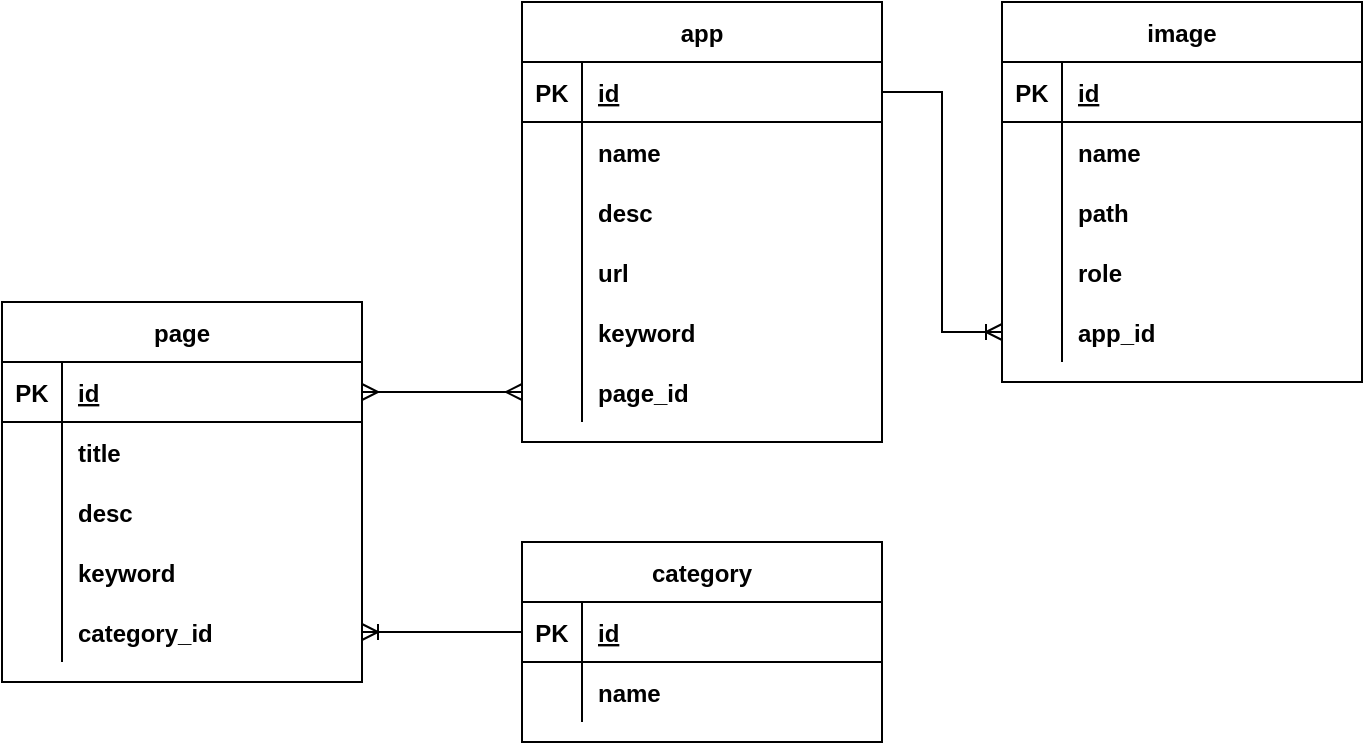 <mxfile version="20.3.2" type="github">
  <diagram id="7qVolAu0emkjg2DUg5nw" name="Page-1">
    <mxGraphModel dx="1037" dy="539" grid="1" gridSize="10" guides="1" tooltips="1" connect="1" arrows="1" fold="1" page="1" pageScale="1" pageWidth="850" pageHeight="1100" math="0" shadow="0">
      <root>
        <mxCell id="0" />
        <mxCell id="1" parent="0" />
        <mxCell id="laU-9Kj0sR60QhXI_DqI-1" value="page" style="shape=table;startSize=30;container=1;collapsible=1;childLayout=tableLayout;fixedRows=1;rowLines=0;fontStyle=1;align=center;resizeLast=1;" parent="1" vertex="1">
          <mxGeometry x="40" y="360" width="180" height="190" as="geometry" />
        </mxCell>
        <mxCell id="laU-9Kj0sR60QhXI_DqI-2" value="" style="shape=tableRow;horizontal=0;startSize=0;swimlaneHead=0;swimlaneBody=0;fillColor=none;collapsible=0;dropTarget=0;points=[[0,0.5],[1,0.5]];portConstraint=eastwest;top=0;left=0;right=0;bottom=1;" parent="laU-9Kj0sR60QhXI_DqI-1" vertex="1">
          <mxGeometry y="30" width="180" height="30" as="geometry" />
        </mxCell>
        <mxCell id="laU-9Kj0sR60QhXI_DqI-3" value="PK" style="shape=partialRectangle;connectable=0;fillColor=none;top=0;left=0;bottom=0;right=0;fontStyle=1;overflow=hidden;" parent="laU-9Kj0sR60QhXI_DqI-2" vertex="1">
          <mxGeometry width="30" height="30" as="geometry">
            <mxRectangle width="30" height="30" as="alternateBounds" />
          </mxGeometry>
        </mxCell>
        <mxCell id="laU-9Kj0sR60QhXI_DqI-4" value="id" style="shape=partialRectangle;connectable=0;fillColor=none;top=0;left=0;bottom=0;right=0;align=left;spacingLeft=6;fontStyle=5;overflow=hidden;" parent="laU-9Kj0sR60QhXI_DqI-2" vertex="1">
          <mxGeometry x="30" width="150" height="30" as="geometry">
            <mxRectangle width="150" height="30" as="alternateBounds" />
          </mxGeometry>
        </mxCell>
        <mxCell id="laU-9Kj0sR60QhXI_DqI-5" value="" style="shape=tableRow;horizontal=0;startSize=0;swimlaneHead=0;swimlaneBody=0;fillColor=none;collapsible=0;dropTarget=0;points=[[0,0.5],[1,0.5]];portConstraint=eastwest;top=0;left=0;right=0;bottom=0;" parent="laU-9Kj0sR60QhXI_DqI-1" vertex="1">
          <mxGeometry y="60" width="180" height="30" as="geometry" />
        </mxCell>
        <mxCell id="laU-9Kj0sR60QhXI_DqI-6" value="" style="shape=partialRectangle;connectable=0;fillColor=none;top=0;left=0;bottom=0;right=0;editable=1;overflow=hidden;" parent="laU-9Kj0sR60QhXI_DqI-5" vertex="1">
          <mxGeometry width="30" height="30" as="geometry">
            <mxRectangle width="30" height="30" as="alternateBounds" />
          </mxGeometry>
        </mxCell>
        <mxCell id="laU-9Kj0sR60QhXI_DqI-7" value="title" style="shape=partialRectangle;connectable=0;fillColor=none;top=0;left=0;bottom=0;right=0;align=left;spacingLeft=6;overflow=hidden;fontStyle=1" parent="laU-9Kj0sR60QhXI_DqI-5" vertex="1">
          <mxGeometry x="30" width="150" height="30" as="geometry">
            <mxRectangle width="150" height="30" as="alternateBounds" />
          </mxGeometry>
        </mxCell>
        <mxCell id="laU-9Kj0sR60QhXI_DqI-41" value="" style="shape=tableRow;horizontal=0;startSize=0;swimlaneHead=0;swimlaneBody=0;fillColor=none;collapsible=0;dropTarget=0;points=[[0,0.5],[1,0.5]];portConstraint=eastwest;top=0;left=0;right=0;bottom=0;" parent="laU-9Kj0sR60QhXI_DqI-1" vertex="1">
          <mxGeometry y="90" width="180" height="30" as="geometry" />
        </mxCell>
        <mxCell id="laU-9Kj0sR60QhXI_DqI-42" value="" style="shape=partialRectangle;connectable=0;fillColor=none;top=0;left=0;bottom=0;right=0;editable=1;overflow=hidden;" parent="laU-9Kj0sR60QhXI_DqI-41" vertex="1">
          <mxGeometry width="30" height="30" as="geometry">
            <mxRectangle width="30" height="30" as="alternateBounds" />
          </mxGeometry>
        </mxCell>
        <mxCell id="laU-9Kj0sR60QhXI_DqI-43" value="desc" style="shape=partialRectangle;connectable=0;fillColor=none;top=0;left=0;bottom=0;right=0;align=left;spacingLeft=6;overflow=hidden;fontStyle=1" parent="laU-9Kj0sR60QhXI_DqI-41" vertex="1">
          <mxGeometry x="30" width="150" height="30" as="geometry">
            <mxRectangle width="150" height="30" as="alternateBounds" />
          </mxGeometry>
        </mxCell>
        <mxCell id="laU-9Kj0sR60QhXI_DqI-44" value="" style="shape=tableRow;horizontal=0;startSize=0;swimlaneHead=0;swimlaneBody=0;fillColor=none;collapsible=0;dropTarget=0;points=[[0,0.5],[1,0.5]];portConstraint=eastwest;top=0;left=0;right=0;bottom=0;" parent="laU-9Kj0sR60QhXI_DqI-1" vertex="1">
          <mxGeometry y="120" width="180" height="30" as="geometry" />
        </mxCell>
        <mxCell id="laU-9Kj0sR60QhXI_DqI-45" value="" style="shape=partialRectangle;connectable=0;fillColor=none;top=0;left=0;bottom=0;right=0;editable=1;overflow=hidden;" parent="laU-9Kj0sR60QhXI_DqI-44" vertex="1">
          <mxGeometry width="30" height="30" as="geometry">
            <mxRectangle width="30" height="30" as="alternateBounds" />
          </mxGeometry>
        </mxCell>
        <mxCell id="laU-9Kj0sR60QhXI_DqI-46" value="keyword" style="shape=partialRectangle;connectable=0;fillColor=none;top=0;left=0;bottom=0;right=0;align=left;spacingLeft=6;overflow=hidden;fontStyle=1" parent="laU-9Kj0sR60QhXI_DqI-44" vertex="1">
          <mxGeometry x="30" width="150" height="30" as="geometry">
            <mxRectangle width="150" height="30" as="alternateBounds" />
          </mxGeometry>
        </mxCell>
        <mxCell id="laU-9Kj0sR60QhXI_DqI-8" value="" style="shape=tableRow;horizontal=0;startSize=0;swimlaneHead=0;swimlaneBody=0;fillColor=none;collapsible=0;dropTarget=0;points=[[0,0.5],[1,0.5]];portConstraint=eastwest;top=0;left=0;right=0;bottom=0;" parent="laU-9Kj0sR60QhXI_DqI-1" vertex="1">
          <mxGeometry y="150" width="180" height="30" as="geometry" />
        </mxCell>
        <mxCell id="laU-9Kj0sR60QhXI_DqI-9" value="" style="shape=partialRectangle;connectable=0;fillColor=none;top=0;left=0;bottom=0;right=0;editable=1;overflow=hidden;" parent="laU-9Kj0sR60QhXI_DqI-8" vertex="1">
          <mxGeometry width="30" height="30" as="geometry">
            <mxRectangle width="30" height="30" as="alternateBounds" />
          </mxGeometry>
        </mxCell>
        <mxCell id="laU-9Kj0sR60QhXI_DqI-10" value="category_id" style="shape=partialRectangle;connectable=0;fillColor=none;top=0;left=0;bottom=0;right=0;align=left;spacingLeft=6;overflow=hidden;fontStyle=1" parent="laU-9Kj0sR60QhXI_DqI-8" vertex="1">
          <mxGeometry x="30" width="150" height="30" as="geometry">
            <mxRectangle width="150" height="30" as="alternateBounds" />
          </mxGeometry>
        </mxCell>
        <mxCell id="laU-9Kj0sR60QhXI_DqI-14" value="category" style="shape=table;startSize=30;container=1;collapsible=1;childLayout=tableLayout;fixedRows=1;rowLines=0;fontStyle=1;align=center;resizeLast=1;" parent="1" vertex="1">
          <mxGeometry x="300" y="480" width="180" height="100" as="geometry" />
        </mxCell>
        <mxCell id="laU-9Kj0sR60QhXI_DqI-15" value="" style="shape=tableRow;horizontal=0;startSize=0;swimlaneHead=0;swimlaneBody=0;fillColor=none;collapsible=0;dropTarget=0;points=[[0,0.5],[1,0.5]];portConstraint=eastwest;top=0;left=0;right=0;bottom=1;" parent="laU-9Kj0sR60QhXI_DqI-14" vertex="1">
          <mxGeometry y="30" width="180" height="30" as="geometry" />
        </mxCell>
        <mxCell id="laU-9Kj0sR60QhXI_DqI-16" value="PK" style="shape=partialRectangle;connectable=0;fillColor=none;top=0;left=0;bottom=0;right=0;fontStyle=1;overflow=hidden;" parent="laU-9Kj0sR60QhXI_DqI-15" vertex="1">
          <mxGeometry width="30" height="30" as="geometry">
            <mxRectangle width="30" height="30" as="alternateBounds" />
          </mxGeometry>
        </mxCell>
        <mxCell id="laU-9Kj0sR60QhXI_DqI-17" value="id" style="shape=partialRectangle;connectable=0;fillColor=none;top=0;left=0;bottom=0;right=0;align=left;spacingLeft=6;fontStyle=5;overflow=hidden;" parent="laU-9Kj0sR60QhXI_DqI-15" vertex="1">
          <mxGeometry x="30" width="150" height="30" as="geometry">
            <mxRectangle width="150" height="30" as="alternateBounds" />
          </mxGeometry>
        </mxCell>
        <mxCell id="laU-9Kj0sR60QhXI_DqI-18" value="" style="shape=tableRow;horizontal=0;startSize=0;swimlaneHead=0;swimlaneBody=0;fillColor=none;collapsible=0;dropTarget=0;points=[[0,0.5],[1,0.5]];portConstraint=eastwest;top=0;left=0;right=0;bottom=0;" parent="laU-9Kj0sR60QhXI_DqI-14" vertex="1">
          <mxGeometry y="60" width="180" height="30" as="geometry" />
        </mxCell>
        <mxCell id="laU-9Kj0sR60QhXI_DqI-19" value="" style="shape=partialRectangle;connectable=0;fillColor=none;top=0;left=0;bottom=0;right=0;editable=1;overflow=hidden;" parent="laU-9Kj0sR60QhXI_DqI-18" vertex="1">
          <mxGeometry width="30" height="30" as="geometry">
            <mxRectangle width="30" height="30" as="alternateBounds" />
          </mxGeometry>
        </mxCell>
        <mxCell id="laU-9Kj0sR60QhXI_DqI-20" value="name" style="shape=partialRectangle;connectable=0;fillColor=none;top=0;left=0;bottom=0;right=0;align=left;spacingLeft=6;overflow=hidden;fontStyle=1" parent="laU-9Kj0sR60QhXI_DqI-18" vertex="1">
          <mxGeometry x="30" width="150" height="30" as="geometry">
            <mxRectangle width="150" height="30" as="alternateBounds" />
          </mxGeometry>
        </mxCell>
        <mxCell id="laU-9Kj0sR60QhXI_DqI-27" value="" style="edgeStyle=entityRelationEdgeStyle;fontSize=12;html=1;endArrow=ERoneToMany;rounded=0;entryX=1;entryY=0.5;entryDx=0;entryDy=0;exitX=0;exitY=0.5;exitDx=0;exitDy=0;" parent="1" source="laU-9Kj0sR60QhXI_DqI-15" target="laU-9Kj0sR60QhXI_DqI-8" edge="1">
          <mxGeometry width="100" height="100" relative="1" as="geometry">
            <mxPoint x="290" y="490" as="sourcePoint" />
            <mxPoint x="500" y="440" as="targetPoint" />
          </mxGeometry>
        </mxCell>
        <mxCell id="laU-9Kj0sR60QhXI_DqI-28" value="app" style="shape=table;startSize=30;container=1;collapsible=1;childLayout=tableLayout;fixedRows=1;rowLines=0;fontStyle=1;align=center;resizeLast=1;" parent="1" vertex="1">
          <mxGeometry x="300" y="210" width="180" height="220" as="geometry" />
        </mxCell>
        <mxCell id="laU-9Kj0sR60QhXI_DqI-29" value="" style="shape=tableRow;horizontal=0;startSize=0;swimlaneHead=0;swimlaneBody=0;fillColor=none;collapsible=0;dropTarget=0;points=[[0,0.5],[1,0.5]];portConstraint=eastwest;top=0;left=0;right=0;bottom=1;" parent="laU-9Kj0sR60QhXI_DqI-28" vertex="1">
          <mxGeometry y="30" width="180" height="30" as="geometry" />
        </mxCell>
        <mxCell id="laU-9Kj0sR60QhXI_DqI-30" value="PK" style="shape=partialRectangle;connectable=0;fillColor=none;top=0;left=0;bottom=0;right=0;fontStyle=1;overflow=hidden;" parent="laU-9Kj0sR60QhXI_DqI-29" vertex="1">
          <mxGeometry width="30" height="30" as="geometry">
            <mxRectangle width="30" height="30" as="alternateBounds" />
          </mxGeometry>
        </mxCell>
        <mxCell id="laU-9Kj0sR60QhXI_DqI-31" value="id" style="shape=partialRectangle;connectable=0;fillColor=none;top=0;left=0;bottom=0;right=0;align=left;spacingLeft=6;fontStyle=5;overflow=hidden;" parent="laU-9Kj0sR60QhXI_DqI-29" vertex="1">
          <mxGeometry x="30" width="150" height="30" as="geometry">
            <mxRectangle width="150" height="30" as="alternateBounds" />
          </mxGeometry>
        </mxCell>
        <mxCell id="laU-9Kj0sR60QhXI_DqI-32" value="" style="shape=tableRow;horizontal=0;startSize=0;swimlaneHead=0;swimlaneBody=0;fillColor=none;collapsible=0;dropTarget=0;points=[[0,0.5],[1,0.5]];portConstraint=eastwest;top=0;left=0;right=0;bottom=0;" parent="laU-9Kj0sR60QhXI_DqI-28" vertex="1">
          <mxGeometry y="60" width="180" height="30" as="geometry" />
        </mxCell>
        <mxCell id="laU-9Kj0sR60QhXI_DqI-33" value="" style="shape=partialRectangle;connectable=0;fillColor=none;top=0;left=0;bottom=0;right=0;editable=1;overflow=hidden;" parent="laU-9Kj0sR60QhXI_DqI-32" vertex="1">
          <mxGeometry width="30" height="30" as="geometry">
            <mxRectangle width="30" height="30" as="alternateBounds" />
          </mxGeometry>
        </mxCell>
        <mxCell id="laU-9Kj0sR60QhXI_DqI-34" value="name" style="shape=partialRectangle;connectable=0;fillColor=none;top=0;left=0;bottom=0;right=0;align=left;spacingLeft=6;overflow=hidden;fontStyle=1" parent="laU-9Kj0sR60QhXI_DqI-32" vertex="1">
          <mxGeometry x="30" width="150" height="30" as="geometry">
            <mxRectangle width="150" height="30" as="alternateBounds" />
          </mxGeometry>
        </mxCell>
        <mxCell id="laU-9Kj0sR60QhXI_DqI-35" value="" style="shape=tableRow;horizontal=0;startSize=0;swimlaneHead=0;swimlaneBody=0;fillColor=none;collapsible=0;dropTarget=0;points=[[0,0.5],[1,0.5]];portConstraint=eastwest;top=0;left=0;right=0;bottom=0;" parent="laU-9Kj0sR60QhXI_DqI-28" vertex="1">
          <mxGeometry y="90" width="180" height="30" as="geometry" />
        </mxCell>
        <mxCell id="laU-9Kj0sR60QhXI_DqI-36" value="" style="shape=partialRectangle;connectable=0;fillColor=none;top=0;left=0;bottom=0;right=0;editable=1;overflow=hidden;" parent="laU-9Kj0sR60QhXI_DqI-35" vertex="1">
          <mxGeometry width="30" height="30" as="geometry">
            <mxRectangle width="30" height="30" as="alternateBounds" />
          </mxGeometry>
        </mxCell>
        <mxCell id="laU-9Kj0sR60QhXI_DqI-37" value="desc" style="shape=partialRectangle;connectable=0;fillColor=none;top=0;left=0;bottom=0;right=0;align=left;spacingLeft=6;overflow=hidden;fontStyle=1" parent="laU-9Kj0sR60QhXI_DqI-35" vertex="1">
          <mxGeometry x="30" width="150" height="30" as="geometry">
            <mxRectangle width="150" height="30" as="alternateBounds" />
          </mxGeometry>
        </mxCell>
        <mxCell id="laU-9Kj0sR60QhXI_DqI-38" value="" style="shape=tableRow;horizontal=0;startSize=0;swimlaneHead=0;swimlaneBody=0;fillColor=none;collapsible=0;dropTarget=0;points=[[0,0.5],[1,0.5]];portConstraint=eastwest;top=0;left=0;right=0;bottom=0;" parent="laU-9Kj0sR60QhXI_DqI-28" vertex="1">
          <mxGeometry y="120" width="180" height="30" as="geometry" />
        </mxCell>
        <mxCell id="laU-9Kj0sR60QhXI_DqI-39" value="" style="shape=partialRectangle;connectable=0;fillColor=none;top=0;left=0;bottom=0;right=0;editable=1;overflow=hidden;" parent="laU-9Kj0sR60QhXI_DqI-38" vertex="1">
          <mxGeometry width="30" height="30" as="geometry">
            <mxRectangle width="30" height="30" as="alternateBounds" />
          </mxGeometry>
        </mxCell>
        <mxCell id="laU-9Kj0sR60QhXI_DqI-40" value="url" style="shape=partialRectangle;connectable=0;fillColor=none;top=0;left=0;bottom=0;right=0;align=left;spacingLeft=6;overflow=hidden;fontStyle=1" parent="laU-9Kj0sR60QhXI_DqI-38" vertex="1">
          <mxGeometry x="30" width="150" height="30" as="geometry">
            <mxRectangle width="150" height="30" as="alternateBounds" />
          </mxGeometry>
        </mxCell>
        <mxCell id="laU-9Kj0sR60QhXI_DqI-52" value="" style="shape=tableRow;horizontal=0;startSize=0;swimlaneHead=0;swimlaneBody=0;fillColor=none;collapsible=0;dropTarget=0;points=[[0,0.5],[1,0.5]];portConstraint=eastwest;top=0;left=0;right=0;bottom=0;" parent="laU-9Kj0sR60QhXI_DqI-28" vertex="1">
          <mxGeometry y="150" width="180" height="30" as="geometry" />
        </mxCell>
        <mxCell id="laU-9Kj0sR60QhXI_DqI-53" value="" style="shape=partialRectangle;connectable=0;fillColor=none;top=0;left=0;bottom=0;right=0;editable=1;overflow=hidden;" parent="laU-9Kj0sR60QhXI_DqI-52" vertex="1">
          <mxGeometry width="30" height="30" as="geometry">
            <mxRectangle width="30" height="30" as="alternateBounds" />
          </mxGeometry>
        </mxCell>
        <mxCell id="laU-9Kj0sR60QhXI_DqI-54" value="keyword" style="shape=partialRectangle;connectable=0;fillColor=none;top=0;left=0;bottom=0;right=0;align=left;spacingLeft=6;overflow=hidden;fontStyle=1" parent="laU-9Kj0sR60QhXI_DqI-52" vertex="1">
          <mxGeometry x="30" width="150" height="30" as="geometry">
            <mxRectangle width="150" height="30" as="alternateBounds" />
          </mxGeometry>
        </mxCell>
        <mxCell id="laU-9Kj0sR60QhXI_DqI-47" value="" style="shape=tableRow;horizontal=0;startSize=0;swimlaneHead=0;swimlaneBody=0;fillColor=none;collapsible=0;dropTarget=0;points=[[0,0.5],[1,0.5]];portConstraint=eastwest;top=0;left=0;right=0;bottom=0;" parent="laU-9Kj0sR60QhXI_DqI-28" vertex="1">
          <mxGeometry y="180" width="180" height="30" as="geometry" />
        </mxCell>
        <mxCell id="laU-9Kj0sR60QhXI_DqI-48" value="" style="shape=partialRectangle;connectable=0;fillColor=none;top=0;left=0;bottom=0;right=0;editable=1;overflow=hidden;" parent="laU-9Kj0sR60QhXI_DqI-47" vertex="1">
          <mxGeometry width="30" height="30" as="geometry">
            <mxRectangle width="30" height="30" as="alternateBounds" />
          </mxGeometry>
        </mxCell>
        <mxCell id="laU-9Kj0sR60QhXI_DqI-49" value="page_id" style="shape=partialRectangle;connectable=0;fillColor=none;top=0;left=0;bottom=0;right=0;align=left;spacingLeft=6;overflow=hidden;fontStyle=1" parent="laU-9Kj0sR60QhXI_DqI-47" vertex="1">
          <mxGeometry x="30" width="150" height="30" as="geometry">
            <mxRectangle width="150" height="30" as="alternateBounds" />
          </mxGeometry>
        </mxCell>
        <mxCell id="laU-9Kj0sR60QhXI_DqI-51" value="" style="edgeStyle=entityRelationEdgeStyle;fontSize=12;html=1;endArrow=ERmany;startArrow=ERmany;rounded=0;exitX=1;exitY=0.5;exitDx=0;exitDy=0;entryX=0;entryY=0.5;entryDx=0;entryDy=0;" parent="1" source="laU-9Kj0sR60QhXI_DqI-2" target="laU-9Kj0sR60QhXI_DqI-47" edge="1">
          <mxGeometry width="100" height="100" relative="1" as="geometry">
            <mxPoint x="400" y="660" as="sourcePoint" />
            <mxPoint x="500" y="560" as="targetPoint" />
          </mxGeometry>
        </mxCell>
        <mxCell id="AmJXpNITeZwLDdjVst_4-1" value="image" style="shape=table;startSize=30;container=1;collapsible=1;childLayout=tableLayout;fixedRows=1;rowLines=0;fontStyle=1;align=center;resizeLast=1;" vertex="1" parent="1">
          <mxGeometry x="540" y="210" width="180" height="190" as="geometry" />
        </mxCell>
        <mxCell id="AmJXpNITeZwLDdjVst_4-2" value="" style="shape=tableRow;horizontal=0;startSize=0;swimlaneHead=0;swimlaneBody=0;fillColor=none;collapsible=0;dropTarget=0;points=[[0,0.5],[1,0.5]];portConstraint=eastwest;top=0;left=0;right=0;bottom=1;" vertex="1" parent="AmJXpNITeZwLDdjVst_4-1">
          <mxGeometry y="30" width="180" height="30" as="geometry" />
        </mxCell>
        <mxCell id="AmJXpNITeZwLDdjVst_4-3" value="PK" style="shape=partialRectangle;connectable=0;fillColor=none;top=0;left=0;bottom=0;right=0;fontStyle=1;overflow=hidden;" vertex="1" parent="AmJXpNITeZwLDdjVst_4-2">
          <mxGeometry width="30" height="30" as="geometry">
            <mxRectangle width="30" height="30" as="alternateBounds" />
          </mxGeometry>
        </mxCell>
        <mxCell id="AmJXpNITeZwLDdjVst_4-4" value="id" style="shape=partialRectangle;connectable=0;fillColor=none;top=0;left=0;bottom=0;right=0;align=left;spacingLeft=6;fontStyle=5;overflow=hidden;" vertex="1" parent="AmJXpNITeZwLDdjVst_4-2">
          <mxGeometry x="30" width="150" height="30" as="geometry">
            <mxRectangle width="150" height="30" as="alternateBounds" />
          </mxGeometry>
        </mxCell>
        <mxCell id="AmJXpNITeZwLDdjVst_4-5" value="" style="shape=tableRow;horizontal=0;startSize=0;swimlaneHead=0;swimlaneBody=0;fillColor=none;collapsible=0;dropTarget=0;points=[[0,0.5],[1,0.5]];portConstraint=eastwest;top=0;left=0;right=0;bottom=0;" vertex="1" parent="AmJXpNITeZwLDdjVst_4-1">
          <mxGeometry y="60" width="180" height="30" as="geometry" />
        </mxCell>
        <mxCell id="AmJXpNITeZwLDdjVst_4-6" value="" style="shape=partialRectangle;connectable=0;fillColor=none;top=0;left=0;bottom=0;right=0;editable=1;overflow=hidden;" vertex="1" parent="AmJXpNITeZwLDdjVst_4-5">
          <mxGeometry width="30" height="30" as="geometry">
            <mxRectangle width="30" height="30" as="alternateBounds" />
          </mxGeometry>
        </mxCell>
        <mxCell id="AmJXpNITeZwLDdjVst_4-7" value="name" style="shape=partialRectangle;connectable=0;fillColor=none;top=0;left=0;bottom=0;right=0;align=left;spacingLeft=6;overflow=hidden;fontStyle=1" vertex="1" parent="AmJXpNITeZwLDdjVst_4-5">
          <mxGeometry x="30" width="150" height="30" as="geometry">
            <mxRectangle width="150" height="30" as="alternateBounds" />
          </mxGeometry>
        </mxCell>
        <mxCell id="AmJXpNITeZwLDdjVst_4-8" value="" style="shape=tableRow;horizontal=0;startSize=0;swimlaneHead=0;swimlaneBody=0;fillColor=none;collapsible=0;dropTarget=0;points=[[0,0.5],[1,0.5]];portConstraint=eastwest;top=0;left=0;right=0;bottom=0;" vertex="1" parent="AmJXpNITeZwLDdjVst_4-1">
          <mxGeometry y="90" width="180" height="30" as="geometry" />
        </mxCell>
        <mxCell id="AmJXpNITeZwLDdjVst_4-9" value="" style="shape=partialRectangle;connectable=0;fillColor=none;top=0;left=0;bottom=0;right=0;editable=1;overflow=hidden;" vertex="1" parent="AmJXpNITeZwLDdjVst_4-8">
          <mxGeometry width="30" height="30" as="geometry">
            <mxRectangle width="30" height="30" as="alternateBounds" />
          </mxGeometry>
        </mxCell>
        <mxCell id="AmJXpNITeZwLDdjVst_4-10" value="path" style="shape=partialRectangle;connectable=0;fillColor=none;top=0;left=0;bottom=0;right=0;align=left;spacingLeft=6;overflow=hidden;fontStyle=1" vertex="1" parent="AmJXpNITeZwLDdjVst_4-8">
          <mxGeometry x="30" width="150" height="30" as="geometry">
            <mxRectangle width="150" height="30" as="alternateBounds" />
          </mxGeometry>
        </mxCell>
        <mxCell id="AmJXpNITeZwLDdjVst_4-11" value="" style="shape=tableRow;horizontal=0;startSize=0;swimlaneHead=0;swimlaneBody=0;fillColor=none;collapsible=0;dropTarget=0;points=[[0,0.5],[1,0.5]];portConstraint=eastwest;top=0;left=0;right=0;bottom=0;" vertex="1" parent="AmJXpNITeZwLDdjVst_4-1">
          <mxGeometry y="120" width="180" height="30" as="geometry" />
        </mxCell>
        <mxCell id="AmJXpNITeZwLDdjVst_4-12" value="" style="shape=partialRectangle;connectable=0;fillColor=none;top=0;left=0;bottom=0;right=0;editable=1;overflow=hidden;" vertex="1" parent="AmJXpNITeZwLDdjVst_4-11">
          <mxGeometry width="30" height="30" as="geometry">
            <mxRectangle width="30" height="30" as="alternateBounds" />
          </mxGeometry>
        </mxCell>
        <mxCell id="AmJXpNITeZwLDdjVst_4-13" value="role" style="shape=partialRectangle;connectable=0;fillColor=none;top=0;left=0;bottom=0;right=0;align=left;spacingLeft=6;overflow=hidden;fontStyle=1" vertex="1" parent="AmJXpNITeZwLDdjVst_4-11">
          <mxGeometry x="30" width="150" height="30" as="geometry">
            <mxRectangle width="150" height="30" as="alternateBounds" />
          </mxGeometry>
        </mxCell>
        <mxCell id="AmJXpNITeZwLDdjVst_4-14" value="" style="shape=tableRow;horizontal=0;startSize=0;swimlaneHead=0;swimlaneBody=0;fillColor=none;collapsible=0;dropTarget=0;points=[[0,0.5],[1,0.5]];portConstraint=eastwest;top=0;left=0;right=0;bottom=0;" vertex="1" parent="AmJXpNITeZwLDdjVst_4-1">
          <mxGeometry y="150" width="180" height="30" as="geometry" />
        </mxCell>
        <mxCell id="AmJXpNITeZwLDdjVst_4-15" value="" style="shape=partialRectangle;connectable=0;fillColor=none;top=0;left=0;bottom=0;right=0;editable=1;overflow=hidden;" vertex="1" parent="AmJXpNITeZwLDdjVst_4-14">
          <mxGeometry width="30" height="30" as="geometry">
            <mxRectangle width="30" height="30" as="alternateBounds" />
          </mxGeometry>
        </mxCell>
        <mxCell id="AmJXpNITeZwLDdjVst_4-16" value="app_id" style="shape=partialRectangle;connectable=0;fillColor=none;top=0;left=0;bottom=0;right=0;align=left;spacingLeft=6;overflow=hidden;fontStyle=1" vertex="1" parent="AmJXpNITeZwLDdjVst_4-14">
          <mxGeometry x="30" width="150" height="30" as="geometry">
            <mxRectangle width="150" height="30" as="alternateBounds" />
          </mxGeometry>
        </mxCell>
        <mxCell id="AmJXpNITeZwLDdjVst_4-17" value="" style="edgeStyle=entityRelationEdgeStyle;fontSize=12;html=1;endArrow=ERoneToMany;rounded=0;exitX=1;exitY=0.5;exitDx=0;exitDy=0;entryX=0;entryY=0.5;entryDx=0;entryDy=0;" edge="1" parent="1" source="laU-9Kj0sR60QhXI_DqI-29" target="AmJXpNITeZwLDdjVst_4-14">
          <mxGeometry width="100" height="100" relative="1" as="geometry">
            <mxPoint x="370" y="460" as="sourcePoint" />
            <mxPoint x="470" y="360" as="targetPoint" />
          </mxGeometry>
        </mxCell>
      </root>
    </mxGraphModel>
  </diagram>
</mxfile>
